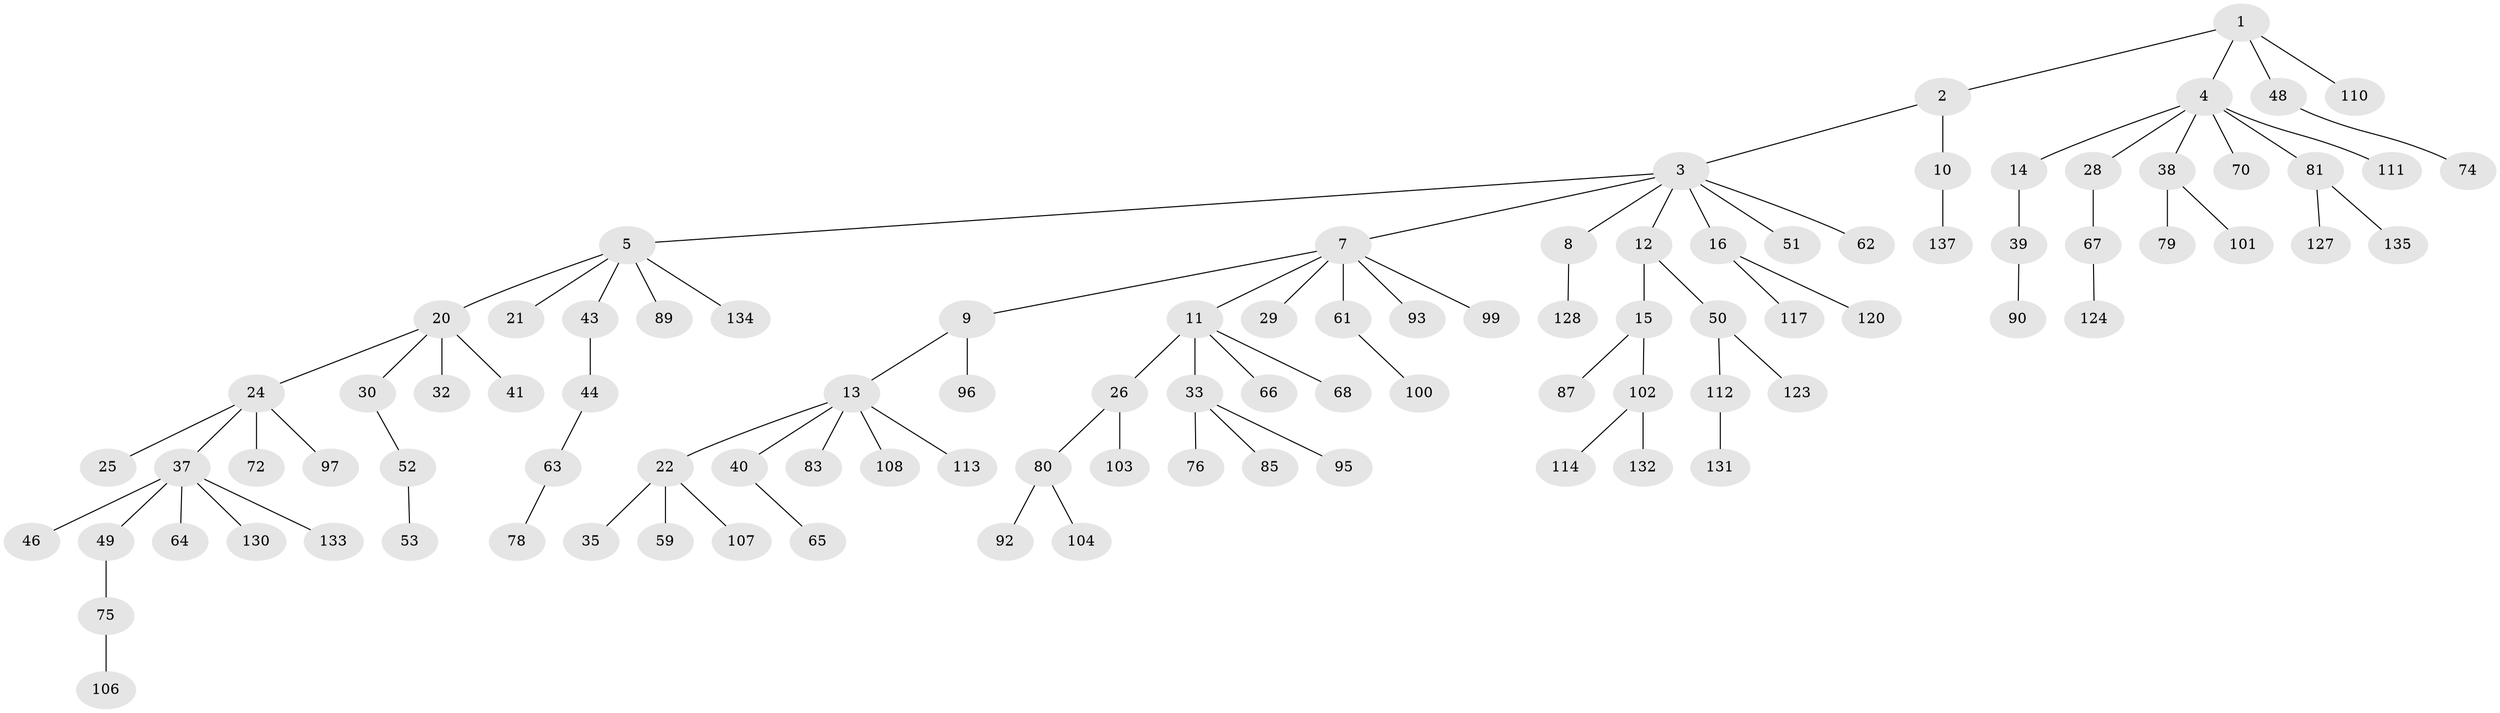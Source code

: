 // original degree distribution, {5: 0.029197080291970802, 3: 0.1386861313868613, 6: 0.029197080291970802, 4: 0.043795620437956206, 7: 0.0072992700729927005, 2: 0.27007299270072993, 1: 0.48175182481751827}
// Generated by graph-tools (version 1.1) at 2025/11/02/27/25 16:11:26]
// undirected, 96 vertices, 95 edges
graph export_dot {
graph [start="1"]
  node [color=gray90,style=filled];
  1 [super="+17"];
  2;
  3 [super="+6"];
  4 [super="+23"];
  5 [super="+19"];
  7 [super="+36"];
  8;
  9;
  10 [super="+34"];
  11 [super="+31"];
  12 [super="+109"];
  13 [super="+82"];
  14 [super="+18"];
  15 [super="+55"];
  16;
  20 [super="+84"];
  21;
  22 [super="+27"];
  24 [super="+42"];
  25;
  26 [super="+69"];
  28;
  29;
  30 [super="+60"];
  32;
  33 [super="+56"];
  35;
  37 [super="+73"];
  38 [super="+86"];
  39 [super="+47"];
  40 [super="+45"];
  41 [super="+71"];
  43 [super="+91"];
  44 [super="+105"];
  46 [super="+77"];
  48 [super="+57"];
  49;
  50;
  51 [super="+58"];
  52 [super="+54"];
  53;
  59;
  61;
  62;
  63;
  64 [super="+125"];
  65 [super="+94"];
  66;
  67 [super="+121"];
  68 [super="+88"];
  70 [super="+129"];
  72;
  74 [super="+115"];
  75 [super="+116"];
  76;
  78 [super="+136"];
  79 [super="+122"];
  80;
  81;
  83;
  85;
  87;
  89;
  90;
  92;
  93 [super="+119"];
  95;
  96 [super="+98"];
  97;
  99;
  100;
  101;
  102;
  103;
  104;
  106;
  107;
  108;
  110;
  111;
  112 [super="+126"];
  113;
  114 [super="+118"];
  117;
  120;
  123;
  124;
  127;
  128;
  130;
  131;
  132;
  133;
  134;
  135;
  137;
  1 -- 2;
  1 -- 4;
  1 -- 48;
  1 -- 110;
  2 -- 3;
  2 -- 10;
  3 -- 5;
  3 -- 12;
  3 -- 16;
  3 -- 51;
  3 -- 8;
  3 -- 62;
  3 -- 7;
  4 -- 14;
  4 -- 38;
  4 -- 70;
  4 -- 81;
  4 -- 28;
  4 -- 111;
  5 -- 20;
  5 -- 89;
  5 -- 21;
  5 -- 43;
  5 -- 134;
  7 -- 9;
  7 -- 11;
  7 -- 29;
  7 -- 61;
  7 -- 99;
  7 -- 93;
  8 -- 128;
  9 -- 13;
  9 -- 96;
  10 -- 137;
  11 -- 26;
  11 -- 68;
  11 -- 33;
  11 -- 66;
  12 -- 15;
  12 -- 50;
  13 -- 22;
  13 -- 40;
  13 -- 113;
  13 -- 83;
  13 -- 108;
  14 -- 39;
  15 -- 102;
  15 -- 87;
  16 -- 117;
  16 -- 120;
  20 -- 24;
  20 -- 30;
  20 -- 32;
  20 -- 41;
  22 -- 35;
  22 -- 59;
  22 -- 107;
  24 -- 25;
  24 -- 37;
  24 -- 72;
  24 -- 97;
  26 -- 103;
  26 -- 80;
  28 -- 67;
  30 -- 52;
  33 -- 76;
  33 -- 85;
  33 -- 95;
  37 -- 46;
  37 -- 49;
  37 -- 64;
  37 -- 130;
  37 -- 133;
  38 -- 79;
  38 -- 101;
  39 -- 90;
  40 -- 65;
  43 -- 44;
  44 -- 63;
  48 -- 74;
  49 -- 75;
  50 -- 112;
  50 -- 123;
  52 -- 53;
  61 -- 100;
  63 -- 78;
  67 -- 124;
  75 -- 106;
  80 -- 92;
  80 -- 104;
  81 -- 127;
  81 -- 135;
  102 -- 114;
  102 -- 132;
  112 -- 131;
}
